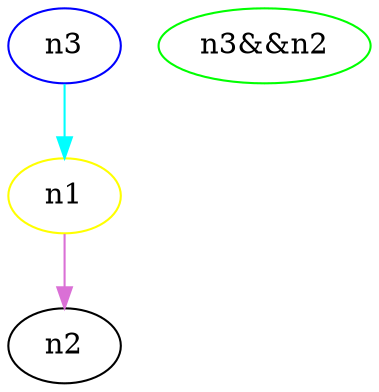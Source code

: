 digraph foo {
    n1 [color=yellow, b=3, a=4];
    n2 ;
    n3 [color=blue, label="n3", a=3];
    n4 [color=green, label="n3&&n2", a=toto];
    n1 -> n2 [color=orchid, b=2, a=5];
    n3 -> n1 [color=cyan, b=1];
}
